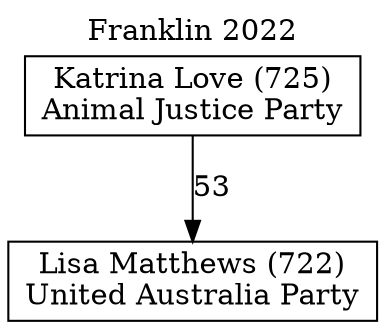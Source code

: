 // House preference flow
digraph "Lisa Matthews (722)_Franklin_2022" {
	graph [label="Franklin 2022" labelloc=t mclimit=10]
	node [shape=box]
	"Lisa Matthews (722)" [label="Lisa Matthews (722)
United Australia Party"]
	"Katrina Love (725)" [label="Katrina Love (725)
Animal Justice Party"]
	"Katrina Love (725)" -> "Lisa Matthews (722)" [label=53]
}
